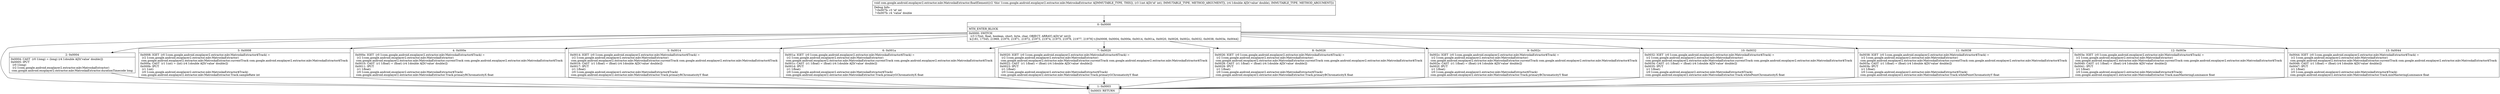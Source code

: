 digraph "CFG forcom.google.android.exoplayer2.extractor.mkv.MatroskaExtractor.floatElement(ID)V" {
Node_0 [shape=record,label="{0\:\ 0x0000|MTH_ENTER_BLOCK\l|0x0000: SWITCH  \l  (r3 I:?[int, float, boolean, short, byte, char, OBJECT, ARRAY] A[D('id' int)])\l k:[181, 17545, 21969, 21970, 21971, 21972, 21973, 21974, 21975, 21976, 21977, 21978] t:[0x0008, 0x0004, 0x000e, 0x0014, 0x001a, 0x0020, 0x0026, 0x002c, 0x0032, 0x0038, 0x003e, 0x0044] \l}"];
Node_1 [shape=record,label="{1\:\ 0x0003|0x0003: RETURN   \l}"];
Node_2 [shape=record,label="{2\:\ 0x0004|0x0004: CAST  (r0 I:long) = (long) (r4 I:double A[D('value' double)]) \l0x0005: IPUT  \l  (r0 I:long)\l  (r2 I:com.google.android.exoplayer2.extractor.mkv.MatroskaExtractor)\l com.google.android.exoplayer2.extractor.mkv.MatroskaExtractor.durationTimecode long \l}"];
Node_3 [shape=record,label="{3\:\ 0x0008|0x0008: IGET  (r0 I:com.google.android.exoplayer2.extractor.mkv.MatroskaExtractor$Track) = \l  (r2 I:com.google.android.exoplayer2.extractor.mkv.MatroskaExtractor)\l com.google.android.exoplayer2.extractor.mkv.MatroskaExtractor.currentTrack com.google.android.exoplayer2.extractor.mkv.MatroskaExtractor$Track \l0x000a: CAST  (r1 I:int) = (int) (r4 I:double A[D('value' double)]) \l0x000b: IPUT  \l  (r1 I:int)\l  (r0 I:com.google.android.exoplayer2.extractor.mkv.MatroskaExtractor$Track)\l com.google.android.exoplayer2.extractor.mkv.MatroskaExtractor.Track.sampleRate int \l}"];
Node_4 [shape=record,label="{4\:\ 0x000e|0x000e: IGET  (r0 I:com.google.android.exoplayer2.extractor.mkv.MatroskaExtractor$Track) = \l  (r2 I:com.google.android.exoplayer2.extractor.mkv.MatroskaExtractor)\l com.google.android.exoplayer2.extractor.mkv.MatroskaExtractor.currentTrack com.google.android.exoplayer2.extractor.mkv.MatroskaExtractor$Track \l0x0010: CAST  (r1 I:float) = (float) (r4 I:double A[D('value' double)]) \l0x0011: IPUT  \l  (r1 I:float)\l  (r0 I:com.google.android.exoplayer2.extractor.mkv.MatroskaExtractor$Track)\l com.google.android.exoplayer2.extractor.mkv.MatroskaExtractor.Track.primaryRChromaticityX float \l}"];
Node_5 [shape=record,label="{5\:\ 0x0014|0x0014: IGET  (r0 I:com.google.android.exoplayer2.extractor.mkv.MatroskaExtractor$Track) = \l  (r2 I:com.google.android.exoplayer2.extractor.mkv.MatroskaExtractor)\l com.google.android.exoplayer2.extractor.mkv.MatroskaExtractor.currentTrack com.google.android.exoplayer2.extractor.mkv.MatroskaExtractor$Track \l0x0016: CAST  (r1 I:float) = (float) (r4 I:double A[D('value' double)]) \l0x0017: IPUT  \l  (r1 I:float)\l  (r0 I:com.google.android.exoplayer2.extractor.mkv.MatroskaExtractor$Track)\l com.google.android.exoplayer2.extractor.mkv.MatroskaExtractor.Track.primaryRChromaticityY float \l}"];
Node_6 [shape=record,label="{6\:\ 0x001a|0x001a: IGET  (r0 I:com.google.android.exoplayer2.extractor.mkv.MatroskaExtractor$Track) = \l  (r2 I:com.google.android.exoplayer2.extractor.mkv.MatroskaExtractor)\l com.google.android.exoplayer2.extractor.mkv.MatroskaExtractor.currentTrack com.google.android.exoplayer2.extractor.mkv.MatroskaExtractor$Track \l0x001c: CAST  (r1 I:float) = (float) (r4 I:double A[D('value' double)]) \l0x001d: IPUT  \l  (r1 I:float)\l  (r0 I:com.google.android.exoplayer2.extractor.mkv.MatroskaExtractor$Track)\l com.google.android.exoplayer2.extractor.mkv.MatroskaExtractor.Track.primaryGChromaticityX float \l}"];
Node_7 [shape=record,label="{7\:\ 0x0020|0x0020: IGET  (r0 I:com.google.android.exoplayer2.extractor.mkv.MatroskaExtractor$Track) = \l  (r2 I:com.google.android.exoplayer2.extractor.mkv.MatroskaExtractor)\l com.google.android.exoplayer2.extractor.mkv.MatroskaExtractor.currentTrack com.google.android.exoplayer2.extractor.mkv.MatroskaExtractor$Track \l0x0022: CAST  (r1 I:float) = (float) (r4 I:double A[D('value' double)]) \l0x0023: IPUT  \l  (r1 I:float)\l  (r0 I:com.google.android.exoplayer2.extractor.mkv.MatroskaExtractor$Track)\l com.google.android.exoplayer2.extractor.mkv.MatroskaExtractor.Track.primaryGChromaticityY float \l}"];
Node_8 [shape=record,label="{8\:\ 0x0026|0x0026: IGET  (r0 I:com.google.android.exoplayer2.extractor.mkv.MatroskaExtractor$Track) = \l  (r2 I:com.google.android.exoplayer2.extractor.mkv.MatroskaExtractor)\l com.google.android.exoplayer2.extractor.mkv.MatroskaExtractor.currentTrack com.google.android.exoplayer2.extractor.mkv.MatroskaExtractor$Track \l0x0028: CAST  (r1 I:float) = (float) (r4 I:double A[D('value' double)]) \l0x0029: IPUT  \l  (r1 I:float)\l  (r0 I:com.google.android.exoplayer2.extractor.mkv.MatroskaExtractor$Track)\l com.google.android.exoplayer2.extractor.mkv.MatroskaExtractor.Track.primaryBChromaticityX float \l}"];
Node_9 [shape=record,label="{9\:\ 0x002c|0x002c: IGET  (r0 I:com.google.android.exoplayer2.extractor.mkv.MatroskaExtractor$Track) = \l  (r2 I:com.google.android.exoplayer2.extractor.mkv.MatroskaExtractor)\l com.google.android.exoplayer2.extractor.mkv.MatroskaExtractor.currentTrack com.google.android.exoplayer2.extractor.mkv.MatroskaExtractor$Track \l0x002e: CAST  (r1 I:float) = (float) (r4 I:double A[D('value' double)]) \l0x002f: IPUT  \l  (r1 I:float)\l  (r0 I:com.google.android.exoplayer2.extractor.mkv.MatroskaExtractor$Track)\l com.google.android.exoplayer2.extractor.mkv.MatroskaExtractor.Track.primaryBChromaticityY float \l}"];
Node_10 [shape=record,label="{10\:\ 0x0032|0x0032: IGET  (r0 I:com.google.android.exoplayer2.extractor.mkv.MatroskaExtractor$Track) = \l  (r2 I:com.google.android.exoplayer2.extractor.mkv.MatroskaExtractor)\l com.google.android.exoplayer2.extractor.mkv.MatroskaExtractor.currentTrack com.google.android.exoplayer2.extractor.mkv.MatroskaExtractor$Track \l0x0034: CAST  (r1 I:float) = (float) (r4 I:double A[D('value' double)]) \l0x0035: IPUT  \l  (r1 I:float)\l  (r0 I:com.google.android.exoplayer2.extractor.mkv.MatroskaExtractor$Track)\l com.google.android.exoplayer2.extractor.mkv.MatroskaExtractor.Track.whitePointChromaticityX float \l}"];
Node_11 [shape=record,label="{11\:\ 0x0038|0x0038: IGET  (r0 I:com.google.android.exoplayer2.extractor.mkv.MatroskaExtractor$Track) = \l  (r2 I:com.google.android.exoplayer2.extractor.mkv.MatroskaExtractor)\l com.google.android.exoplayer2.extractor.mkv.MatroskaExtractor.currentTrack com.google.android.exoplayer2.extractor.mkv.MatroskaExtractor$Track \l0x003a: CAST  (r1 I:float) = (float) (r4 I:double A[D('value' double)]) \l0x003b: IPUT  \l  (r1 I:float)\l  (r0 I:com.google.android.exoplayer2.extractor.mkv.MatroskaExtractor$Track)\l com.google.android.exoplayer2.extractor.mkv.MatroskaExtractor.Track.whitePointChromaticityY float \l}"];
Node_12 [shape=record,label="{12\:\ 0x003e|0x003e: IGET  (r0 I:com.google.android.exoplayer2.extractor.mkv.MatroskaExtractor$Track) = \l  (r2 I:com.google.android.exoplayer2.extractor.mkv.MatroskaExtractor)\l com.google.android.exoplayer2.extractor.mkv.MatroskaExtractor.currentTrack com.google.android.exoplayer2.extractor.mkv.MatroskaExtractor$Track \l0x0040: CAST  (r1 I:float) = (float) (r4 I:double A[D('value' double)]) \l0x0041: IPUT  \l  (r1 I:float)\l  (r0 I:com.google.android.exoplayer2.extractor.mkv.MatroskaExtractor$Track)\l com.google.android.exoplayer2.extractor.mkv.MatroskaExtractor.Track.maxMasteringLuminance float \l}"];
Node_13 [shape=record,label="{13\:\ 0x0044|0x0044: IGET  (r0 I:com.google.android.exoplayer2.extractor.mkv.MatroskaExtractor$Track) = \l  (r2 I:com.google.android.exoplayer2.extractor.mkv.MatroskaExtractor)\l com.google.android.exoplayer2.extractor.mkv.MatroskaExtractor.currentTrack com.google.android.exoplayer2.extractor.mkv.MatroskaExtractor$Track \l0x0046: CAST  (r1 I:float) = (float) (r4 I:double A[D('value' double)]) \l0x0047: IPUT  \l  (r1 I:float)\l  (r0 I:com.google.android.exoplayer2.extractor.mkv.MatroskaExtractor$Track)\l com.google.android.exoplayer2.extractor.mkv.MatroskaExtractor.Track.minMasteringLuminance float \l}"];
MethodNode[shape=record,label="{void com.google.android.exoplayer2.extractor.mkv.MatroskaExtractor.floatElement((r2 'this' I:com.google.android.exoplayer2.extractor.mkv.MatroskaExtractor A[IMMUTABLE_TYPE, THIS]), (r3 I:int A[D('id' int), IMMUTABLE_TYPE, METHOD_ARGUMENT]), (r4 I:double A[D('value' double), IMMUTABLE_TYPE, METHOD_ARGUMENT]))  | Debug Info:\l  ?\-0x007b: r3 'id' int\l  ?\-0x007b: r4 'value' double\l}"];
MethodNode -> Node_0;
Node_0 -> Node_1;
Node_0 -> Node_2;
Node_0 -> Node_3;
Node_0 -> Node_4;
Node_0 -> Node_5;
Node_0 -> Node_6;
Node_0 -> Node_7;
Node_0 -> Node_8;
Node_0 -> Node_9;
Node_0 -> Node_10;
Node_0 -> Node_11;
Node_0 -> Node_12;
Node_0 -> Node_13;
Node_2 -> Node_1;
Node_3 -> Node_1;
Node_4 -> Node_1;
Node_5 -> Node_1;
Node_6 -> Node_1;
Node_7 -> Node_1;
Node_8 -> Node_1;
Node_9 -> Node_1;
Node_10 -> Node_1;
Node_11 -> Node_1;
Node_12 -> Node_1;
Node_13 -> Node_1;
}

